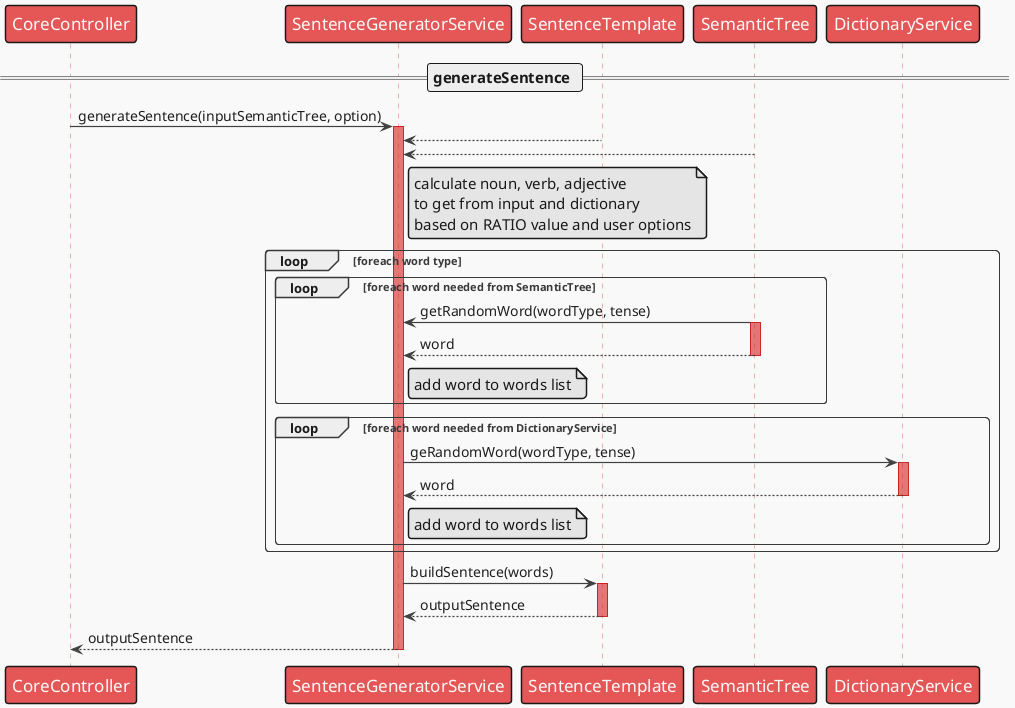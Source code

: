@startuml internalsequencediagram_generateSentence
!theme mars
skinparam actor{
  style awesome
  FontSize 20
}
skinparam participant{
  FontSize 17
}
skinparam Arrow{
  Color #404040
  FontColor #1f1f1f
  FontSize 14
  Thickness 1.2
}
skinparam Note{
  FontSize 15
}
skinparam sequence{
  DividerFontSize 15
  LifeLineBackgroundColor #d93b3b70
  LifeLineBorderColor #c4000090
}

participant CoreController as C
participant SentenceGeneratorService as SG
' participant SentenceProcessingOption as SPO
participant SentenceTemplate as ST
participant SemanticTree as SMT
participant DictionaryService as DS
' participant SentenceHistoryService as SHS

== generateSentence ==
C -> SG : generateSentence(inputSemanticTree, option)
activate SG

SG <-- ST
SG <-- SMT
note right of SG
    calculate noun, verb, adjective
    to get from input and dictionary
    based on RATIO value and user options
end note

loop foreach word type
    loop foreach word needed from SemanticTree
        SMT -> SG : getRandomWord(wordType, tense)
        activate SMT
        SMT --> SG : word
        deactivate SMT
        note right of SG: add word to words list
    end

    loop foreach word needed from DictionaryService
        SG -> DS : geRandomWord(wordType, tense)
        activate DS
        DS --> SG : word
        deactivate DS
        note right of SG: add word to words list
    end
end

SG -> ST : buildSentence(words)
activate ST
ST --> SG : outputSentence
deactivate ST

C <-- SG : outputSentence
deactivate SG
@enduml